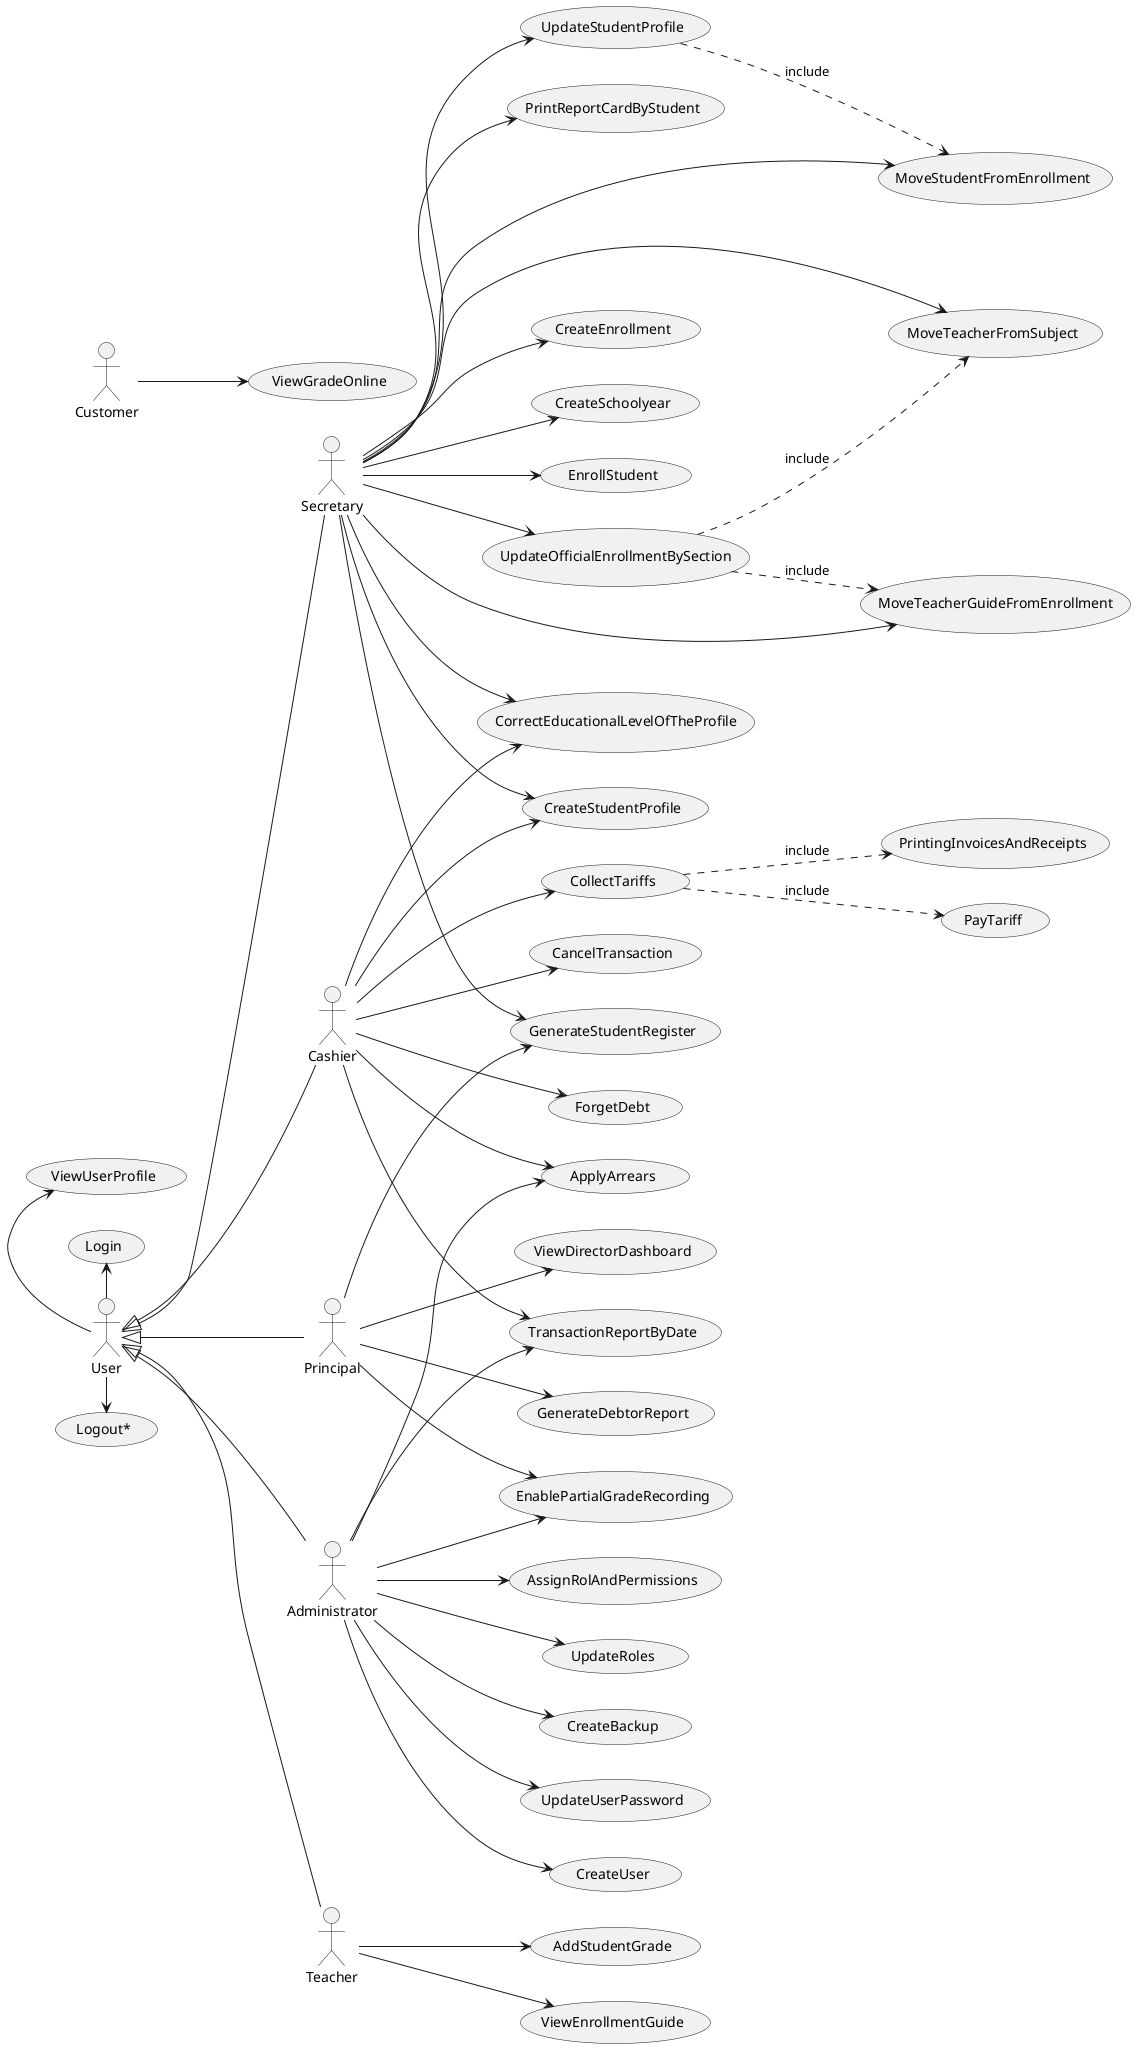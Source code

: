 @startuml
left to right direction


'Iteration 1
actor User
actor Secretary
actor Cashier

User <|-- Secretary
User <|-- Cashier

usecase EnrollStudent
usecase CU05 as "UpdateOfficialEnrollmentBySection"
usecase PrintingInvoicesAndReceipts
usecase PrintReportCardByStudent
usecase CU21 as "MoveTeacherGuideFromEnrollment"
usecase CU03 as "CollectTariffs"

Secretary --> EnrollStudent
Secretary --> CU05
Secretary --> PrintReportCardByStudent
Secretary --> CU21

Cashier --> CU03

CU03 ..> PrintingInvoicesAndReceipts: include

'Iteration 2
actor Customer
actor Teacher

User <|-- Teacher

usecase CU60 as "PayTariff"
usecase CU11 as "AddStudentGrade"
usecase CU02 as "CreateStudentProfile"
usecase CU69 as "Login"
usecase "Logout*"

User -left-> CU69
User -right-> "Logout*"

Secretary --> CU02

Cashier --> CU02

Teacher --> CU11

CU03 ..> CU60 : include


'Iteration 3
actor Administrator

User <|-- Administrator

usecase CU15 as "ViewGradeOnline"
usecase CU16 as "UpdateStudentProfile"
usecase CU22 as "MoveTeacherFromSubject"
usecase CU23 as "MoveStudentFromEnrollment"
usecase CU73 as "CancelTransaction"
usecase CU75 as "TransactionReportByDate"


Customer --> CU15

Secretary --> CU16
Secretary --> CU22
Secretary --> CU23

Cashier --> CU73
Cashier --> CU75

Administrator --> CU75


CU16 ..> CU23 : include


'Iteration 4
actor Principal

User <|-- Principal

usecase CU07 as "GenerateDebtorReport"
usecase CU20 as "CreateEnrollment"
usecase CU46 as "CreateUser"
usecase CU51 as "ViewUserProfile"
usecase CU61 as "EnablePartialGradeRecording"
usecase CU71 as "AssignRolAndPermissions"
usecase CU77 as "CorrectEducationalLevelOfTheProfile"
usecase CU78 as "ForgetDebt"

Principal --> CU07
Principal --> CU61

Secretary --> CU20
Secretary --> CU77

Administrator --> CU46
Administrator --> CU61
Administrator --> CU71

Cashier --> CU77
Cashier --> CU78

User -left-> CU51

CU05 ..> CU21 : include
CU05 ..> CU22 : include

'Iteration 5
usecase CU57 as "ViewDirectorDashboard"
usecase CU72 as "UpdateRoles"
usecase CU79 as "CreateSchoolyear"
usecase CU80 as "CreateBackup"
usecase CU81 as "ViewEnrollmentGuide"
usecase CU82 as "GenerateStudentRegister"
usecase CU83 as "UpdateUserPassword"
usecase CU85 as "ApplyArrears"

Principal --> CU57
Principal --> CU82

Administrator --> CU72
Administrator --> CU80
Administrator --> CU83
Administrator --> CU85

Secretary --> CU79
Secretary --> CU82

Teacher --> CU81

Cashier --> CU85

@enduml